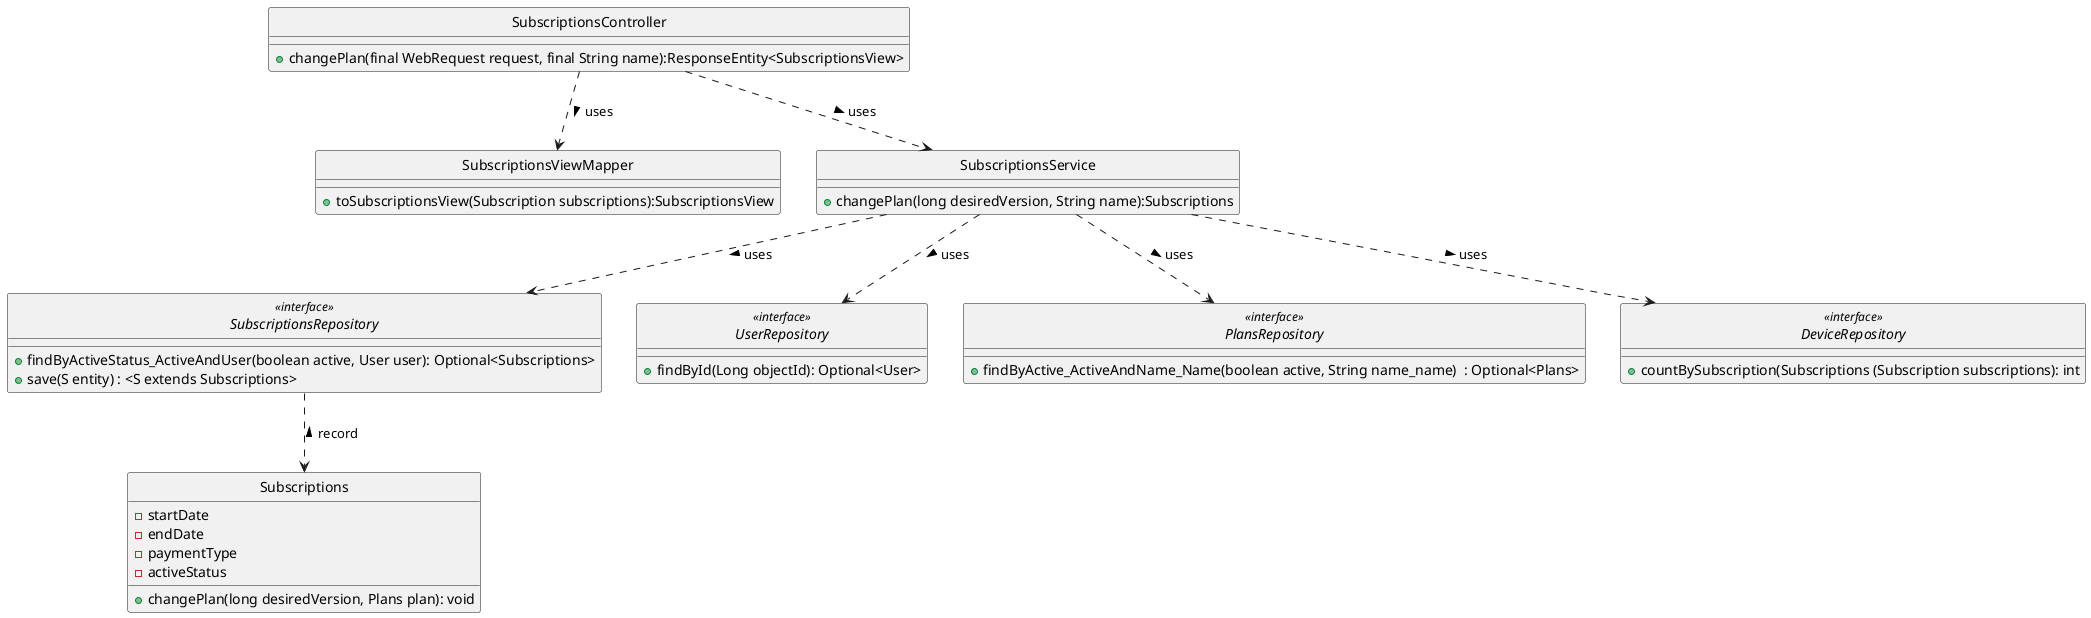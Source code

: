 @startuml
'https://plantuml.com/class-diagram
hide circle
class SubscriptionsRepository <<interface>>
class UserRepository <<interface>>
class PlansRepository <<interface>>
class DeviceRepository <<interface>>

class Subscriptions {
    -startDate
    -endDate
    -paymentType
    -activeStatus
    +changePlan(long desiredVersion, Plans plan): void
}



class SubscriptionsViewMapper{
    +toSubscriptionsView(Subscription subscriptions):SubscriptionsView
}
class SubscriptionsController{
    +changePlan(final WebRequest request, final String name):ResponseEntity<SubscriptionsView>
    }
class SubscriptionsService{
 +changePlan(long desiredVersion, String name):Subscriptions

}


interface PlansRepository
{
+findByActive_ActiveAndName_Name(boolean active, String name_name)  : Optional<Plans>
}

interface UserRepository
{
+findById(Long objectId): Optional<User>
}

interface DeviceRepository
{
+countBySubscription(Subscriptions (Subscription subscriptions): int
}

interface SubscriptionsRepository
{
+findByActiveStatus_ActiveAndUser(boolean active, User user): Optional<Subscriptions>
+save(S entity) : <S extends Subscriptions>
}



SubscriptionsController ..> SubscriptionsService: uses >
SubscriptionsService ..> SubscriptionsRepository: uses >
SubscriptionsService ..> PlansRepository: uses >
SubscriptionsService ..> UserRepository: uses >
SubscriptionsService ..> DeviceRepository: uses >
SubscriptionsRepository ..> Subscriptions: < record
SubscriptionsController ..>SubscriptionsViewMapper: uses >
@enduml


